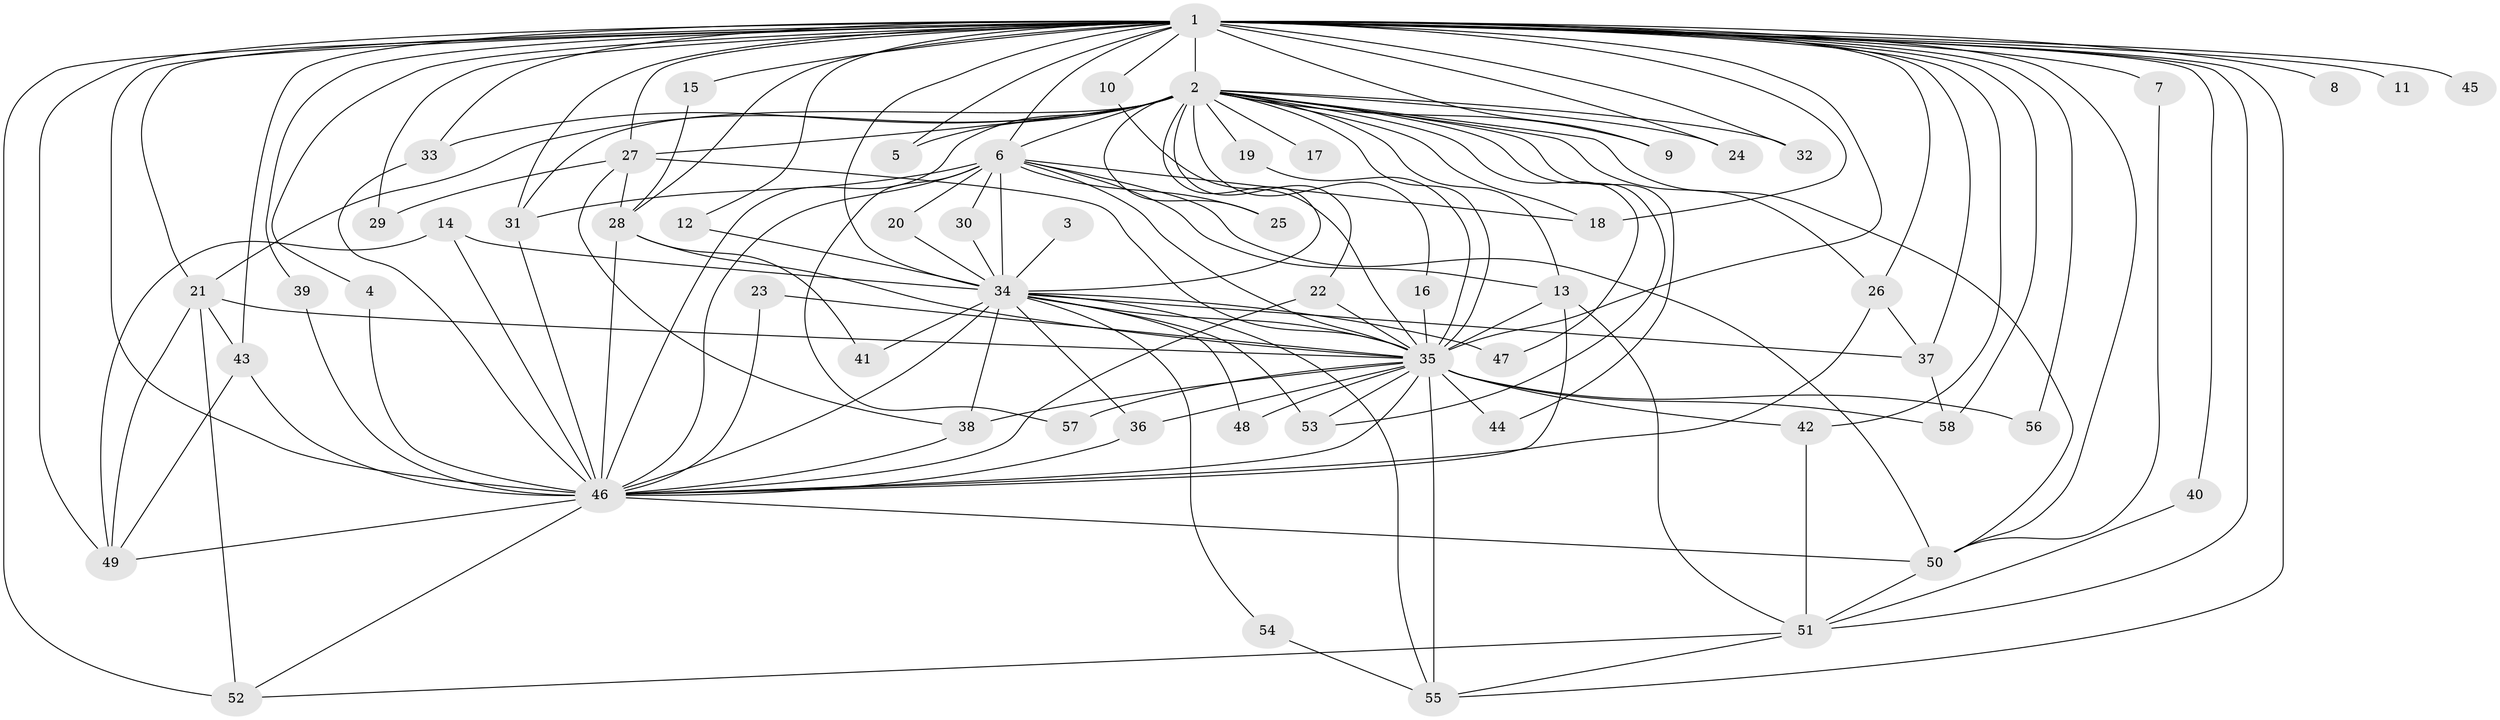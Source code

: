 // original degree distribution, {15: 0.02586206896551724, 26: 0.008620689655172414, 35: 0.008620689655172414, 20: 0.008620689655172414, 30: 0.008620689655172414, 25: 0.008620689655172414, 28: 0.008620689655172414, 19: 0.008620689655172414, 2: 0.5517241379310345, 3: 0.1724137931034483, 5: 0.05172413793103448, 4: 0.1206896551724138, 6: 0.017241379310344827}
// Generated by graph-tools (version 1.1) at 2025/48/03/06/25 01:48:57]
// undirected, 58 vertices, 144 edges
graph export_dot {
graph [start="1"]
  node [color=gray90,style=filled];
  1;
  2;
  3;
  4;
  5;
  6;
  7;
  8;
  9;
  10;
  11;
  12;
  13;
  14;
  15;
  16;
  17;
  18;
  19;
  20;
  21;
  22;
  23;
  24;
  25;
  26;
  27;
  28;
  29;
  30;
  31;
  32;
  33;
  34;
  35;
  36;
  37;
  38;
  39;
  40;
  41;
  42;
  43;
  44;
  45;
  46;
  47;
  48;
  49;
  50;
  51;
  52;
  53;
  54;
  55;
  56;
  57;
  58;
  1 -- 2 [weight=8.0];
  1 -- 4 [weight=1.0];
  1 -- 5 [weight=1.0];
  1 -- 6 [weight=4.0];
  1 -- 7 [weight=2.0];
  1 -- 8 [weight=2.0];
  1 -- 9 [weight=1.0];
  1 -- 10 [weight=1.0];
  1 -- 11 [weight=2.0];
  1 -- 12 [weight=1.0];
  1 -- 15 [weight=1.0];
  1 -- 18 [weight=1.0];
  1 -- 21 [weight=1.0];
  1 -- 24 [weight=1.0];
  1 -- 26 [weight=1.0];
  1 -- 27 [weight=1.0];
  1 -- 28 [weight=2.0];
  1 -- 29 [weight=3.0];
  1 -- 31 [weight=1.0];
  1 -- 32 [weight=1.0];
  1 -- 33 [weight=1.0];
  1 -- 34 [weight=4.0];
  1 -- 35 [weight=5.0];
  1 -- 37 [weight=2.0];
  1 -- 39 [weight=1.0];
  1 -- 40 [weight=1.0];
  1 -- 42 [weight=1.0];
  1 -- 43 [weight=1.0];
  1 -- 45 [weight=2.0];
  1 -- 46 [weight=5.0];
  1 -- 49 [weight=1.0];
  1 -- 50 [weight=1.0];
  1 -- 51 [weight=1.0];
  1 -- 52 [weight=1.0];
  1 -- 55 [weight=1.0];
  1 -- 56 [weight=2.0];
  1 -- 58 [weight=2.0];
  2 -- 5 [weight=1.0];
  2 -- 6 [weight=2.0];
  2 -- 9 [weight=1.0];
  2 -- 13 [weight=1.0];
  2 -- 16 [weight=1.0];
  2 -- 17 [weight=2.0];
  2 -- 18 [weight=1.0];
  2 -- 19 [weight=1.0];
  2 -- 21 [weight=1.0];
  2 -- 22 [weight=1.0];
  2 -- 24 [weight=1.0];
  2 -- 25 [weight=1.0];
  2 -- 26 [weight=1.0];
  2 -- 27 [weight=1.0];
  2 -- 31 [weight=1.0];
  2 -- 32 [weight=1.0];
  2 -- 33 [weight=1.0];
  2 -- 34 [weight=2.0];
  2 -- 35 [weight=2.0];
  2 -- 44 [weight=1.0];
  2 -- 46 [weight=2.0];
  2 -- 47 [weight=1.0];
  2 -- 50 [weight=1.0];
  2 -- 53 [weight=1.0];
  3 -- 34 [weight=1.0];
  4 -- 46 [weight=1.0];
  6 -- 13 [weight=1.0];
  6 -- 18 [weight=1.0];
  6 -- 20 [weight=1.0];
  6 -- 25 [weight=1.0];
  6 -- 30 [weight=1.0];
  6 -- 31 [weight=1.0];
  6 -- 34 [weight=1.0];
  6 -- 35 [weight=2.0];
  6 -- 46 [weight=1.0];
  6 -- 50 [weight=1.0];
  6 -- 57 [weight=1.0];
  7 -- 50 [weight=1.0];
  10 -- 35 [weight=1.0];
  12 -- 34 [weight=1.0];
  13 -- 35 [weight=1.0];
  13 -- 46 [weight=1.0];
  13 -- 51 [weight=1.0];
  14 -- 34 [weight=2.0];
  14 -- 46 [weight=1.0];
  14 -- 49 [weight=1.0];
  15 -- 28 [weight=1.0];
  16 -- 35 [weight=1.0];
  19 -- 35 [weight=1.0];
  20 -- 34 [weight=1.0];
  21 -- 35 [weight=1.0];
  21 -- 43 [weight=1.0];
  21 -- 49 [weight=1.0];
  21 -- 52 [weight=1.0];
  22 -- 35 [weight=1.0];
  22 -- 46 [weight=1.0];
  23 -- 35 [weight=1.0];
  23 -- 46 [weight=1.0];
  26 -- 37 [weight=1.0];
  26 -- 46 [weight=1.0];
  27 -- 28 [weight=1.0];
  27 -- 29 [weight=1.0];
  27 -- 35 [weight=1.0];
  27 -- 38 [weight=1.0];
  28 -- 35 [weight=1.0];
  28 -- 41 [weight=1.0];
  28 -- 46 [weight=1.0];
  30 -- 34 [weight=1.0];
  31 -- 46 [weight=1.0];
  33 -- 46 [weight=1.0];
  34 -- 35 [weight=2.0];
  34 -- 36 [weight=2.0];
  34 -- 37 [weight=1.0];
  34 -- 38 [weight=1.0];
  34 -- 41 [weight=1.0];
  34 -- 46 [weight=2.0];
  34 -- 47 [weight=1.0];
  34 -- 48 [weight=1.0];
  34 -- 53 [weight=2.0];
  34 -- 54 [weight=1.0];
  34 -- 55 [weight=1.0];
  35 -- 36 [weight=1.0];
  35 -- 38 [weight=1.0];
  35 -- 42 [weight=1.0];
  35 -- 44 [weight=1.0];
  35 -- 46 [weight=1.0];
  35 -- 48 [weight=1.0];
  35 -- 53 [weight=1.0];
  35 -- 55 [weight=1.0];
  35 -- 56 [weight=1.0];
  35 -- 57 [weight=1.0];
  35 -- 58 [weight=1.0];
  36 -- 46 [weight=1.0];
  37 -- 58 [weight=1.0];
  38 -- 46 [weight=1.0];
  39 -- 46 [weight=1.0];
  40 -- 51 [weight=1.0];
  42 -- 51 [weight=1.0];
  43 -- 46 [weight=1.0];
  43 -- 49 [weight=1.0];
  46 -- 49 [weight=1.0];
  46 -- 50 [weight=1.0];
  46 -- 52 [weight=1.0];
  50 -- 51 [weight=1.0];
  51 -- 52 [weight=1.0];
  51 -- 55 [weight=1.0];
  54 -- 55 [weight=1.0];
}
